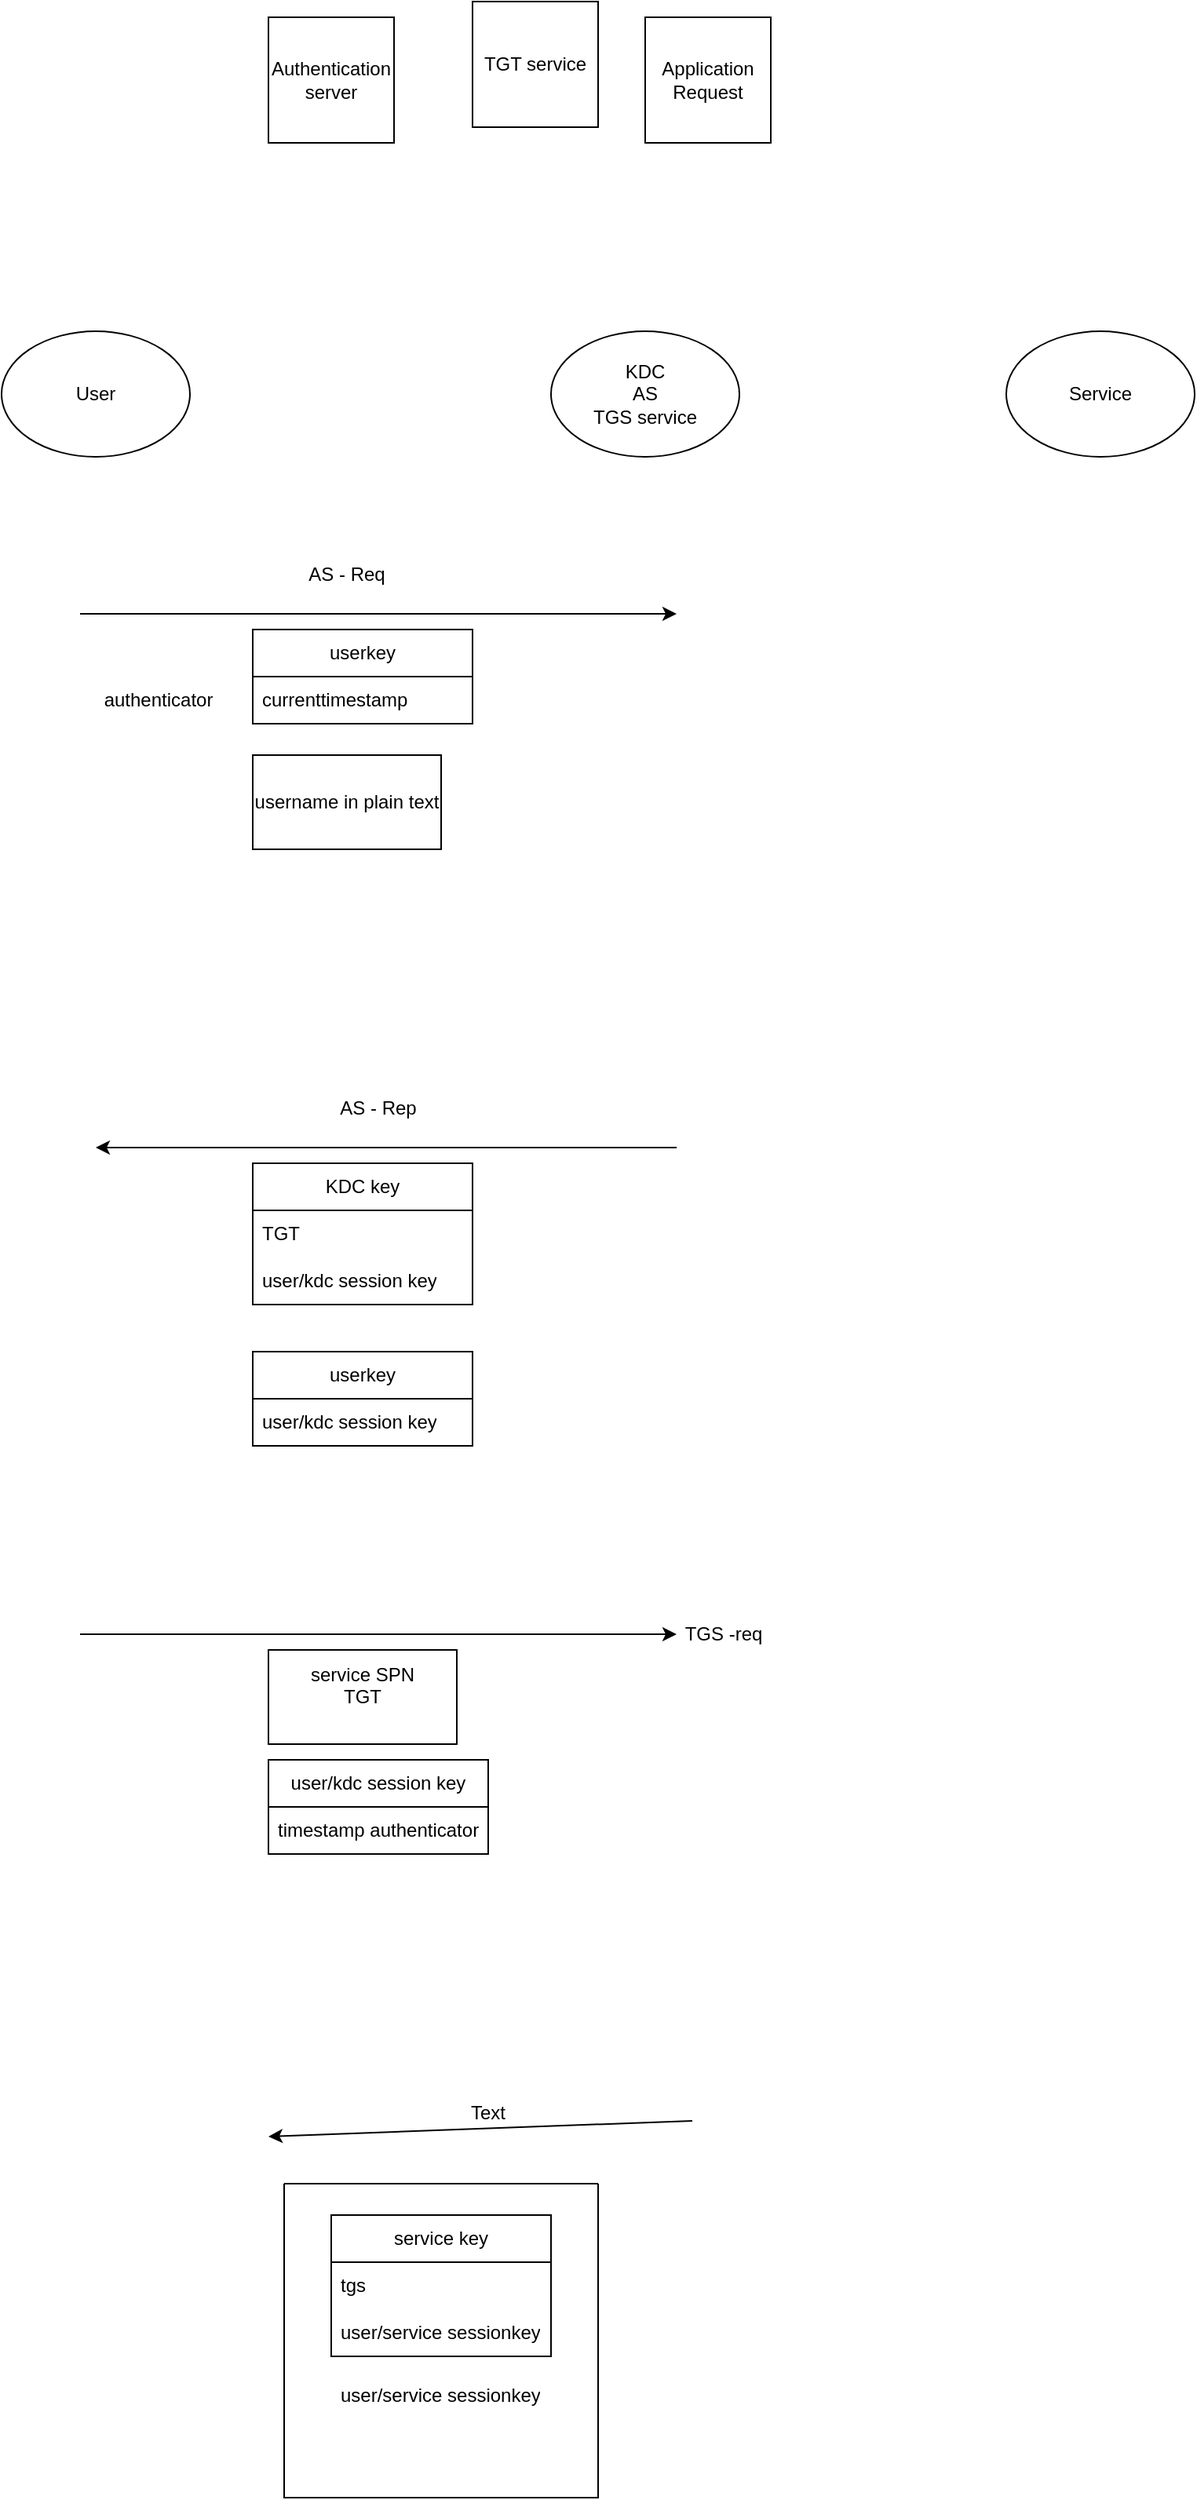 <mxfile version="24.9.1">
  <diagram name="Page-1" id="13EhBnNlmuwyAjrge826">
    <mxGraphModel dx="1050" dy="1657" grid="1" gridSize="10" guides="1" tooltips="1" connect="1" arrows="1" fold="1" page="1" pageScale="1" pageWidth="850" pageHeight="1100" math="0" shadow="0">
      <root>
        <mxCell id="0" />
        <mxCell id="1" parent="0" />
        <mxCell id="1JoodfJtMBtK3uYgIGqH-1" value="User" style="ellipse;whiteSpace=wrap;html=1;" vertex="1" parent="1">
          <mxGeometry x="30" y="70" width="120" height="80" as="geometry" />
        </mxCell>
        <mxCell id="1JoodfJtMBtK3uYgIGqH-2" value="KDC&lt;br&gt;AS&lt;br&gt;TGS service" style="ellipse;whiteSpace=wrap;html=1;" vertex="1" parent="1">
          <mxGeometry x="380" y="70" width="120" height="80" as="geometry" />
        </mxCell>
        <mxCell id="1JoodfJtMBtK3uYgIGqH-3" value="Service" style="ellipse;whiteSpace=wrap;html=1;" vertex="1" parent="1">
          <mxGeometry x="670" y="70" width="120" height="80" as="geometry" />
        </mxCell>
        <mxCell id="1JoodfJtMBtK3uYgIGqH-4" value="" style="endArrow=classic;html=1;rounded=0;" edge="1" parent="1">
          <mxGeometry width="50" height="50" relative="1" as="geometry">
            <mxPoint x="80" y="250" as="sourcePoint" />
            <mxPoint x="460" y="250" as="targetPoint" />
          </mxGeometry>
        </mxCell>
        <mxCell id="1JoodfJtMBtK3uYgIGqH-6" value="Authentication server" style="whiteSpace=wrap;html=1;aspect=fixed;" vertex="1" parent="1">
          <mxGeometry x="200" y="-130" width="80" height="80" as="geometry" />
        </mxCell>
        <mxCell id="1JoodfJtMBtK3uYgIGqH-7" value="TGT service" style="whiteSpace=wrap;html=1;aspect=fixed;" vertex="1" parent="1">
          <mxGeometry x="330" y="-140" width="80" height="80" as="geometry" />
        </mxCell>
        <mxCell id="1JoodfJtMBtK3uYgIGqH-8" value="Application Request" style="whiteSpace=wrap;html=1;aspect=fixed;" vertex="1" parent="1">
          <mxGeometry x="440" y="-130" width="80" height="80" as="geometry" />
        </mxCell>
        <mxCell id="1JoodfJtMBtK3uYgIGqH-9" value="userkey" style="swimlane;fontStyle=0;childLayout=stackLayout;horizontal=1;startSize=30;horizontalStack=0;resizeParent=1;resizeParentMax=0;resizeLast=0;collapsible=1;marginBottom=0;whiteSpace=wrap;html=1;" vertex="1" parent="1">
          <mxGeometry x="190" y="260" width="140" height="60" as="geometry" />
        </mxCell>
        <mxCell id="1JoodfJtMBtK3uYgIGqH-10" value="currenttimestamp" style="text;strokeColor=none;fillColor=none;align=left;verticalAlign=middle;spacingLeft=4;spacingRight=4;overflow=hidden;points=[[0,0.5],[1,0.5]];portConstraint=eastwest;rotatable=0;whiteSpace=wrap;html=1;" vertex="1" parent="1JoodfJtMBtK3uYgIGqH-9">
          <mxGeometry y="30" width="140" height="30" as="geometry" />
        </mxCell>
        <mxCell id="1JoodfJtMBtK3uYgIGqH-13" value="authenticator" style="text;html=1;align=center;verticalAlign=middle;whiteSpace=wrap;rounded=0;" vertex="1" parent="1">
          <mxGeometry x="100" y="290" width="60" height="30" as="geometry" />
        </mxCell>
        <mxCell id="1JoodfJtMBtK3uYgIGqH-14" value="username in plain text" style="rounded=0;whiteSpace=wrap;html=1;" vertex="1" parent="1">
          <mxGeometry x="190" y="340" width="120" height="60" as="geometry" />
        </mxCell>
        <mxCell id="1JoodfJtMBtK3uYgIGqH-15" value="AS - Req" style="text;html=1;align=center;verticalAlign=middle;whiteSpace=wrap;rounded=0;" vertex="1" parent="1">
          <mxGeometry x="220" y="210" width="60" height="30" as="geometry" />
        </mxCell>
        <mxCell id="1JoodfJtMBtK3uYgIGqH-16" value="AS - Rep" style="text;html=1;align=center;verticalAlign=middle;whiteSpace=wrap;rounded=0;" vertex="1" parent="1">
          <mxGeometry x="240" y="550" width="60" height="30" as="geometry" />
        </mxCell>
        <mxCell id="1JoodfJtMBtK3uYgIGqH-17" value="" style="endArrow=classic;html=1;rounded=0;" edge="1" parent="1">
          <mxGeometry width="50" height="50" relative="1" as="geometry">
            <mxPoint x="460" y="590" as="sourcePoint" />
            <mxPoint x="90" y="590" as="targetPoint" />
          </mxGeometry>
        </mxCell>
        <mxCell id="1JoodfJtMBtK3uYgIGqH-18" value="KDC key" style="swimlane;fontStyle=0;childLayout=stackLayout;horizontal=1;startSize=30;horizontalStack=0;resizeParent=1;resizeParentMax=0;resizeLast=0;collapsible=1;marginBottom=0;whiteSpace=wrap;html=1;" vertex="1" parent="1">
          <mxGeometry x="190" y="600" width="140" height="90" as="geometry" />
        </mxCell>
        <mxCell id="1JoodfJtMBtK3uYgIGqH-19" value="TGT" style="text;strokeColor=none;fillColor=none;align=left;verticalAlign=middle;spacingLeft=4;spacingRight=4;overflow=hidden;points=[[0,0.5],[1,0.5]];portConstraint=eastwest;rotatable=0;whiteSpace=wrap;html=1;" vertex="1" parent="1JoodfJtMBtK3uYgIGqH-18">
          <mxGeometry y="30" width="140" height="30" as="geometry" />
        </mxCell>
        <mxCell id="1JoodfJtMBtK3uYgIGqH-20" value="user/kdc session key" style="text;strokeColor=none;fillColor=none;align=left;verticalAlign=middle;spacingLeft=4;spacingRight=4;overflow=hidden;points=[[0,0.5],[1,0.5]];portConstraint=eastwest;rotatable=0;whiteSpace=wrap;html=1;" vertex="1" parent="1JoodfJtMBtK3uYgIGqH-18">
          <mxGeometry y="60" width="140" height="30" as="geometry" />
        </mxCell>
        <mxCell id="1JoodfJtMBtK3uYgIGqH-22" value="userkey" style="swimlane;fontStyle=0;childLayout=stackLayout;horizontal=1;startSize=30;horizontalStack=0;resizeParent=1;resizeParentMax=0;resizeLast=0;collapsible=1;marginBottom=0;whiteSpace=wrap;html=1;" vertex="1" parent="1">
          <mxGeometry x="190" y="720" width="140" height="60" as="geometry" />
        </mxCell>
        <mxCell id="1JoodfJtMBtK3uYgIGqH-23" value="user/kdc session key" style="text;strokeColor=none;fillColor=none;align=left;verticalAlign=middle;spacingLeft=4;spacingRight=4;overflow=hidden;points=[[0,0.5],[1,0.5]];portConstraint=eastwest;rotatable=0;whiteSpace=wrap;html=1;" vertex="1" parent="1JoodfJtMBtK3uYgIGqH-22">
          <mxGeometry y="30" width="140" height="30" as="geometry" />
        </mxCell>
        <mxCell id="1JoodfJtMBtK3uYgIGqH-25" value="" style="endArrow=classic;html=1;rounded=0;" edge="1" parent="1" target="1JoodfJtMBtK3uYgIGqH-26">
          <mxGeometry width="50" height="50" relative="1" as="geometry">
            <mxPoint x="80" y="900" as="sourcePoint" />
            <mxPoint x="490" y="900" as="targetPoint" />
          </mxGeometry>
        </mxCell>
        <mxCell id="1JoodfJtMBtK3uYgIGqH-26" value="TGS -req" style="text;html=1;align=center;verticalAlign=middle;whiteSpace=wrap;rounded=0;" vertex="1" parent="1">
          <mxGeometry x="460" y="885" width="60" height="30" as="geometry" />
        </mxCell>
        <mxCell id="1JoodfJtMBtK3uYgIGqH-27" value="service SPN&lt;div&gt;TGT&lt;/div&gt;&lt;div&gt;&lt;br&gt;&lt;/div&gt;" style="rounded=0;whiteSpace=wrap;html=1;" vertex="1" parent="1">
          <mxGeometry x="200" y="910" width="120" height="60" as="geometry" />
        </mxCell>
        <mxCell id="1JoodfJtMBtK3uYgIGqH-28" value="user/kdc session key" style="swimlane;fontStyle=0;childLayout=stackLayout;horizontal=1;startSize=30;horizontalStack=0;resizeParent=1;resizeParentMax=0;resizeLast=0;collapsible=1;marginBottom=0;whiteSpace=wrap;html=1;" vertex="1" parent="1">
          <mxGeometry x="200" y="980" width="140" height="60" as="geometry" />
        </mxCell>
        <mxCell id="1JoodfJtMBtK3uYgIGqH-29" value="timestamp authenticator" style="text;strokeColor=none;fillColor=none;align=left;verticalAlign=middle;spacingLeft=4;spacingRight=4;overflow=hidden;points=[[0,0.5],[1,0.5]];portConstraint=eastwest;rotatable=0;whiteSpace=wrap;html=1;" vertex="1" parent="1JoodfJtMBtK3uYgIGqH-28">
          <mxGeometry y="30" width="140" height="30" as="geometry" />
        </mxCell>
        <mxCell id="1JoodfJtMBtK3uYgIGqH-32" value="" style="endArrow=classic;html=1;rounded=0;" edge="1" parent="1">
          <mxGeometry width="50" height="50" relative="1" as="geometry">
            <mxPoint x="470" y="1210" as="sourcePoint" />
            <mxPoint x="200" y="1220" as="targetPoint" />
          </mxGeometry>
        </mxCell>
        <mxCell id="1JoodfJtMBtK3uYgIGqH-33" value="Text" style="text;html=1;align=center;verticalAlign=middle;whiteSpace=wrap;rounded=0;" vertex="1" parent="1">
          <mxGeometry x="310" y="1190" width="60" height="30" as="geometry" />
        </mxCell>
        <mxCell id="1JoodfJtMBtK3uYgIGqH-35" value="service key" style="swimlane;fontStyle=0;childLayout=stackLayout;horizontal=1;startSize=30;horizontalStack=0;resizeParent=1;resizeParentMax=0;resizeLast=0;collapsible=1;marginBottom=0;whiteSpace=wrap;html=1;" vertex="1" parent="1">
          <mxGeometry x="240" y="1270" width="140" height="90" as="geometry" />
        </mxCell>
        <mxCell id="1JoodfJtMBtK3uYgIGqH-36" value="tgs&amp;nbsp;" style="text;strokeColor=none;fillColor=none;align=left;verticalAlign=middle;spacingLeft=4;spacingRight=4;overflow=hidden;points=[[0,0.5],[1,0.5]];portConstraint=eastwest;rotatable=0;whiteSpace=wrap;html=1;" vertex="1" parent="1JoodfJtMBtK3uYgIGqH-35">
          <mxGeometry y="30" width="140" height="30" as="geometry" />
        </mxCell>
        <mxCell id="1JoodfJtMBtK3uYgIGqH-37" value="user/service sessionkey" style="text;strokeColor=none;fillColor=none;align=left;verticalAlign=middle;spacingLeft=4;spacingRight=4;overflow=hidden;points=[[0,0.5],[1,0.5]];portConstraint=eastwest;rotatable=0;whiteSpace=wrap;html=1;" vertex="1" parent="1JoodfJtMBtK3uYgIGqH-35">
          <mxGeometry y="60" width="140" height="30" as="geometry" />
        </mxCell>
        <mxCell id="1JoodfJtMBtK3uYgIGqH-39" value="" style="swimlane;startSize=0;" vertex="1" parent="1">
          <mxGeometry x="210" y="1250" width="200" height="200" as="geometry" />
        </mxCell>
        <mxCell id="1JoodfJtMBtK3uYgIGqH-40" value="user/service sessionkey" style="text;strokeColor=none;fillColor=none;align=left;verticalAlign=middle;spacingLeft=4;spacingRight=4;overflow=hidden;points=[[0,0.5],[1,0.5]];portConstraint=eastwest;rotatable=0;whiteSpace=wrap;html=1;" vertex="1" parent="1JoodfJtMBtK3uYgIGqH-39">
          <mxGeometry x="30" y="120" width="140" height="30" as="geometry" />
        </mxCell>
      </root>
    </mxGraphModel>
  </diagram>
</mxfile>
